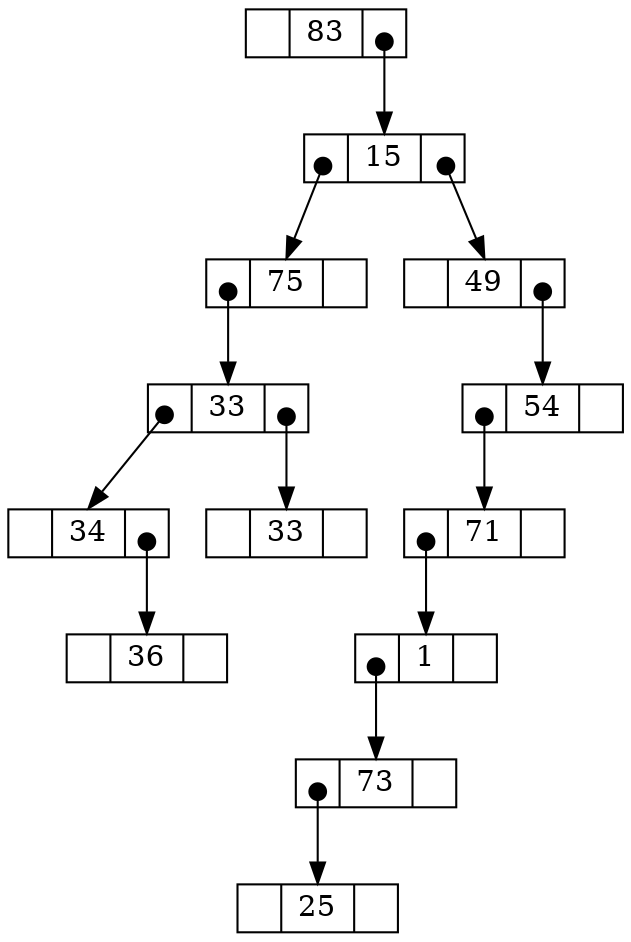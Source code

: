 digraph tree {
  splines=false
  node [shape=record,height=.1]
  edge [tailclip=false, arrowtail=dot, dir=both];

  n0x5637d041e6b0 [label="<left> | <value> 83 | <right>"];
  n0x5637d041e6b0:right:c -> n0x5637d041e6d0:value;
  n0x5637d041e6d0 [label="<left> | <value> 15 | <right>"];
  n0x5637d041e6d0:left:c -> n0x5637d041e6f0:value;
  n0x5637d041e6f0 [label="<left> | <value> 75 | <right>"];
  n0x5637d041e6f0:left:c -> n0x5637d041e710:value;
  n0x5637d041e710 [label="<left> | <value> 33 | <right>"];
  n0x5637d041e710:left:c -> n0x5637d041e730:value;
  n0x5637d041e730 [label="<left> | <value> 34 | <right>"];
  n0x5637d041e730:right:c -> n0x5637d041e750:value;
  n0x5637d041e750 [label="<left> | <value> 36 | <right>"];
  n0x5637d041e710:right:c -> n0x5637d041e770:value;
  n0x5637d041e770 [label="<left> | <value> 33 | <right>"];
  n0x5637d041e6d0:right:c -> n0x5637d041e790:value;
  n0x5637d041e790 [label="<left> | <value> 49 | <right>"];
  n0x5637d041e790:right:c -> n0x5637d041e7b0:value;
  n0x5637d041e7b0 [label="<left> | <value> 54 | <right>"];
  n0x5637d041e7b0:left:c -> n0x5637d041e7d0:value;
  n0x5637d041e7d0 [label="<left> | <value> 71 | <right>"];
  n0x5637d041e7d0:left:c -> n0x5637d041e7f0:value;
  n0x5637d041e7f0 [label="<left> | <value> 1 | <right>"];
  n0x5637d041e7f0:left:c -> n0x5637d041e810:value;
  n0x5637d041e810 [label="<left> | <value> 73 | <right>"];
  n0x5637d041e810:left:c -> n0x5637d041e830:value;
  n0x5637d041e830 [label="<left> | <value> 25 | <right>"];

}
